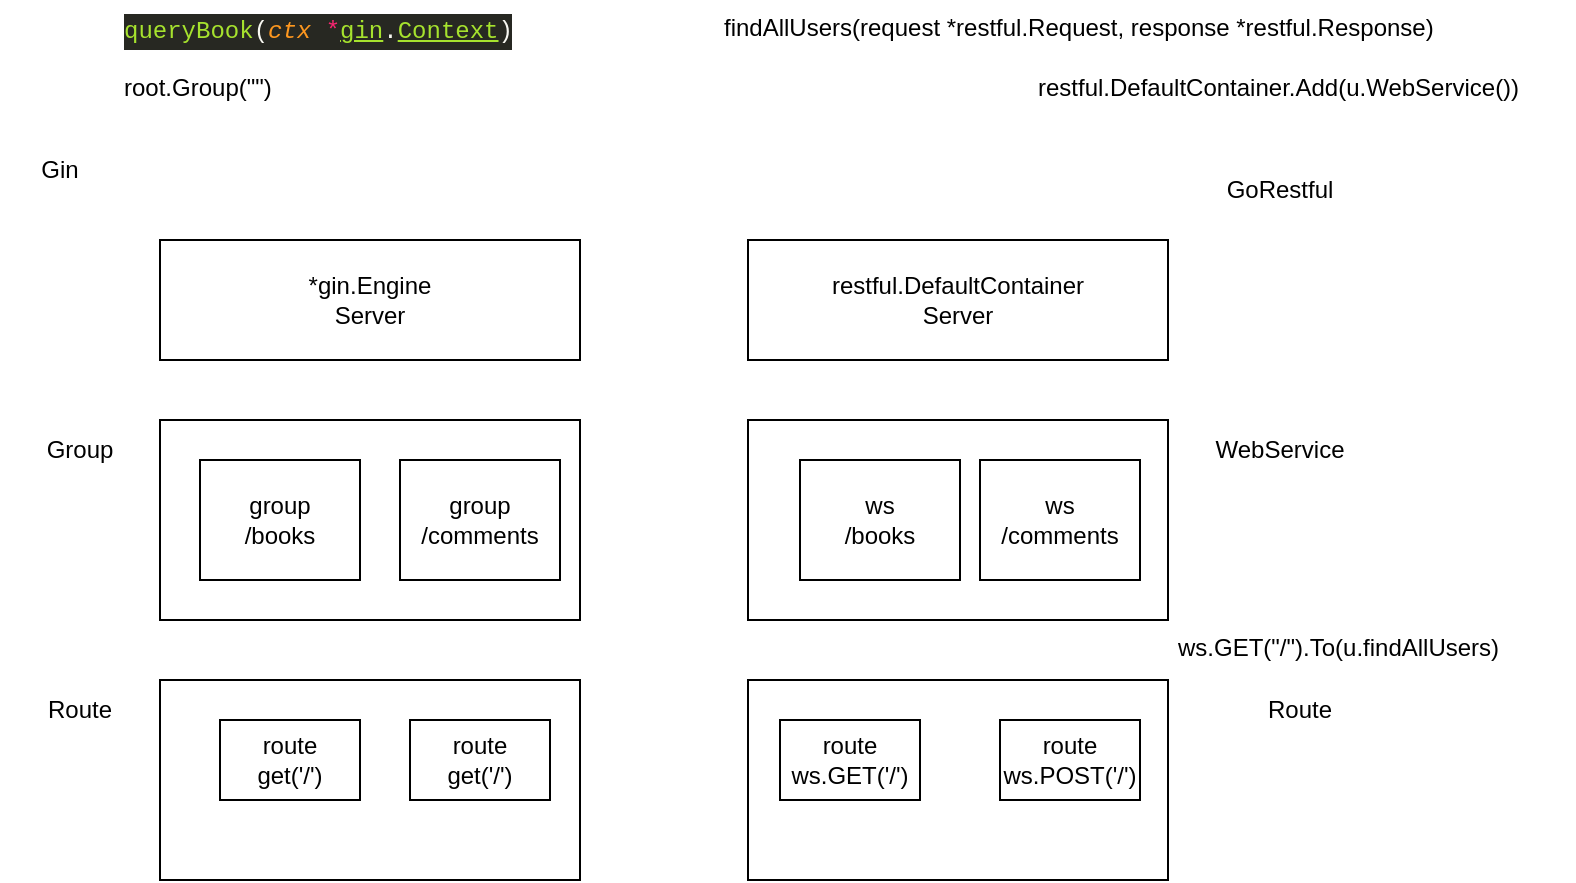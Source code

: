 <mxfile>
    <diagram id="EsWSgBRg6HmPYJxvZoKw" name="第 1 页">
        <mxGraphModel dx="812" dy="419" grid="1" gridSize="10" guides="1" tooltips="1" connect="1" arrows="1" fold="1" page="1" pageScale="1" pageWidth="827" pageHeight="1169" math="0" shadow="0">
            <root>
                <mxCell id="0"/>
                <mxCell id="1" parent="0"/>
                <mxCell id="2" value="*gin.Engine&lt;div&gt;Server&lt;/div&gt;" style="rounded=0;whiteSpace=wrap;html=1;" vertex="1" parent="1">
                    <mxGeometry x="120" y="140" width="210" height="60" as="geometry"/>
                </mxCell>
                <mxCell id="3" value="Gin" style="text;html=1;align=center;verticalAlign=middle;whiteSpace=wrap;rounded=0;" vertex="1" parent="1">
                    <mxGeometry x="40" y="90" width="60" height="30" as="geometry"/>
                </mxCell>
                <mxCell id="4" value="GoRestful" style="text;html=1;align=center;verticalAlign=middle;whiteSpace=wrap;rounded=0;" vertex="1" parent="1">
                    <mxGeometry x="650" y="100" width="60" height="30" as="geometry"/>
                </mxCell>
                <mxCell id="5" value="&lt;div&gt;&lt;font color=&quot;#000000&quot;&gt;restful.DefaultContainer&lt;/font&gt;&lt;/div&gt;&lt;div&gt;Server&lt;/div&gt;" style="rounded=0;whiteSpace=wrap;html=1;" vertex="1" parent="1">
                    <mxGeometry x="414" y="140" width="210" height="60" as="geometry"/>
                </mxCell>
                <mxCell id="6" value="" style="rounded=0;whiteSpace=wrap;html=1;" vertex="1" parent="1">
                    <mxGeometry x="120" y="230" width="210" height="100" as="geometry"/>
                </mxCell>
                <mxCell id="7" value="Group" style="text;html=1;align=center;verticalAlign=middle;whiteSpace=wrap;rounded=0;" vertex="1" parent="1">
                    <mxGeometry x="50" y="230" width="60" height="30" as="geometry"/>
                </mxCell>
                <mxCell id="8" value="group&lt;div&gt;/books&lt;/div&gt;" style="rounded=0;whiteSpace=wrap;html=1;" vertex="1" parent="1">
                    <mxGeometry x="140" y="250" width="80" height="60" as="geometry"/>
                </mxCell>
                <mxCell id="9" value="group&lt;div&gt;/comments&lt;/div&gt;" style="rounded=0;whiteSpace=wrap;html=1;" vertex="1" parent="1">
                    <mxGeometry x="240" y="250" width="80" height="60" as="geometry"/>
                </mxCell>
                <mxCell id="10" value="" style="rounded=0;whiteSpace=wrap;html=1;" vertex="1" parent="1">
                    <mxGeometry x="414" y="230" width="210" height="100" as="geometry"/>
                </mxCell>
                <mxCell id="11" value="WebService" style="text;html=1;align=center;verticalAlign=middle;whiteSpace=wrap;rounded=0;" vertex="1" parent="1">
                    <mxGeometry x="650" y="230" width="60" height="30" as="geometry"/>
                </mxCell>
                <mxCell id="12" value="ws&lt;div&gt;/books&lt;/div&gt;" style="rounded=0;whiteSpace=wrap;html=1;" vertex="1" parent="1">
                    <mxGeometry x="440" y="250" width="80" height="60" as="geometry"/>
                </mxCell>
                <mxCell id="13" value="ws&lt;div&gt;/comments&lt;/div&gt;" style="rounded=0;whiteSpace=wrap;html=1;" vertex="1" parent="1">
                    <mxGeometry x="530" y="250" width="80" height="60" as="geometry"/>
                </mxCell>
                <mxCell id="14" value="restful.DefaultContainer.Add(u.WebService())" style="text;whiteSpace=wrap;" vertex="1" parent="1">
                    <mxGeometry x="557" y="50" width="270" height="40" as="geometry"/>
                </mxCell>
                <mxCell id="15" value="root.Group(&quot;&quot;)" style="text;whiteSpace=wrap;" vertex="1" parent="1">
                    <mxGeometry x="100" y="50" width="270" height="40" as="geometry"/>
                </mxCell>
                <mxCell id="16" value="" style="rounded=0;whiteSpace=wrap;html=1;" vertex="1" parent="1">
                    <mxGeometry x="120" y="360" width="210" height="100" as="geometry"/>
                </mxCell>
                <mxCell id="17" value="Route" style="text;html=1;align=center;verticalAlign=middle;whiteSpace=wrap;rounded=0;" vertex="1" parent="1">
                    <mxGeometry x="50" y="360" width="60" height="30" as="geometry"/>
                </mxCell>
                <mxCell id="18" value="route&lt;div&gt;get(&#39;/&#39;)&lt;/div&gt;" style="rounded=0;whiteSpace=wrap;html=1;" vertex="1" parent="1">
                    <mxGeometry x="150" y="380" width="70" height="40" as="geometry"/>
                </mxCell>
                <mxCell id="19" value="route&lt;div&gt;get(&#39;/&#39;)&lt;/div&gt;" style="rounded=0;whiteSpace=wrap;html=1;" vertex="1" parent="1">
                    <mxGeometry x="245" y="380" width="70" height="40" as="geometry"/>
                </mxCell>
                <mxCell id="20" value="" style="rounded=0;whiteSpace=wrap;html=1;" vertex="1" parent="1">
                    <mxGeometry x="414" y="360" width="210" height="100" as="geometry"/>
                </mxCell>
                <mxCell id="21" value="Route" style="text;html=1;align=center;verticalAlign=middle;whiteSpace=wrap;rounded=0;" vertex="1" parent="1">
                    <mxGeometry x="660" y="360" width="60" height="30" as="geometry"/>
                </mxCell>
                <mxCell id="22" value="ws.GET(&quot;/&quot;).To(u.findAllUsers)" style="text;whiteSpace=wrap;" vertex="1" parent="1">
                    <mxGeometry x="627" y="330" width="200" height="40" as="geometry"/>
                </mxCell>
                <mxCell id="23" value="route&lt;div&gt;ws.GET(&#39;/&#39;)&lt;/div&gt;" style="rounded=0;whiteSpace=wrap;html=1;" vertex="1" parent="1">
                    <mxGeometry x="430" y="380" width="70" height="40" as="geometry"/>
                </mxCell>
                <mxCell id="24" value="route&lt;div&gt;ws.POST(&#39;/&#39;)&lt;/div&gt;" style="rounded=0;whiteSpace=wrap;html=1;" vertex="1" parent="1">
                    <mxGeometry x="540" y="380" width="70" height="40" as="geometry"/>
                </mxCell>
                <mxCell id="25" value="findAllUsers(request *restful.Request, response *restful.Response)" style="text;whiteSpace=wrap;" vertex="1" parent="1">
                    <mxGeometry x="400" y="20" width="390" height="40" as="geometry"/>
                </mxCell>
                <mxCell id="26" value="&lt;div style=&quot;color: #f8f8f2;background-color: #272822;font-family: &#39;Cascadia Code NF&#39;, Menlo, Monaco, &#39;Courier New&#39;, monospace, Menlo, Monaco, &#39;Courier New&#39;, monospace;font-weight: normal;font-size: 12px;line-height: 18px;white-space: pre;&quot;&gt;&lt;div&gt;&lt;span style=&quot;color: #a6e22e;&quot;&gt;queryBook&lt;/span&gt;&lt;span style=&quot;color: #f8f8f2;&quot;&gt;(&lt;/span&gt;&lt;span style=&quot;color: #fd971f;font-style: italic;&quot;&gt;ctx&lt;/span&gt;&lt;span style=&quot;color: #f8f8f2;&quot;&gt; &lt;/span&gt;&lt;span style=&quot;color: #f92672;&quot;&gt;*&lt;/span&gt;&lt;span style=&quot;color: #a6e22e;text-decoration: underline;&quot;&gt;gin&lt;/span&gt;&lt;span style=&quot;color: #f8f8f2;&quot;&gt;.&lt;/span&gt;&lt;span style=&quot;color: #a6e22e;text-decoration: underline;&quot;&gt;Context&lt;/span&gt;&lt;span style=&quot;color: #f8f8f2;&quot;&gt;)&lt;/span&gt;&lt;/div&gt;&lt;/div&gt;" style="text;whiteSpace=wrap;html=1;" vertex="1" parent="1">
                    <mxGeometry x="100" y="20" width="220" height="40" as="geometry"/>
                </mxCell>
            </root>
        </mxGraphModel>
    </diagram>
</mxfile>